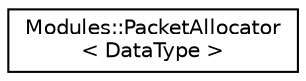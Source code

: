 digraph "Graphical Class Hierarchy"
{
 // INTERACTIVE_SVG=YES
  edge [fontname="Helvetica",fontsize="10",labelfontname="Helvetica",labelfontsize="10"];
  node [fontname="Helvetica",fontsize="10",shape=record];
  rankdir="LR";
  Node1 [label="Modules::PacketAllocator\l\< DataType \>",height=0.2,width=0.4,color="black", fillcolor="white", style="filled",URL="$class_modules_1_1_packet_allocator.html"];
}
